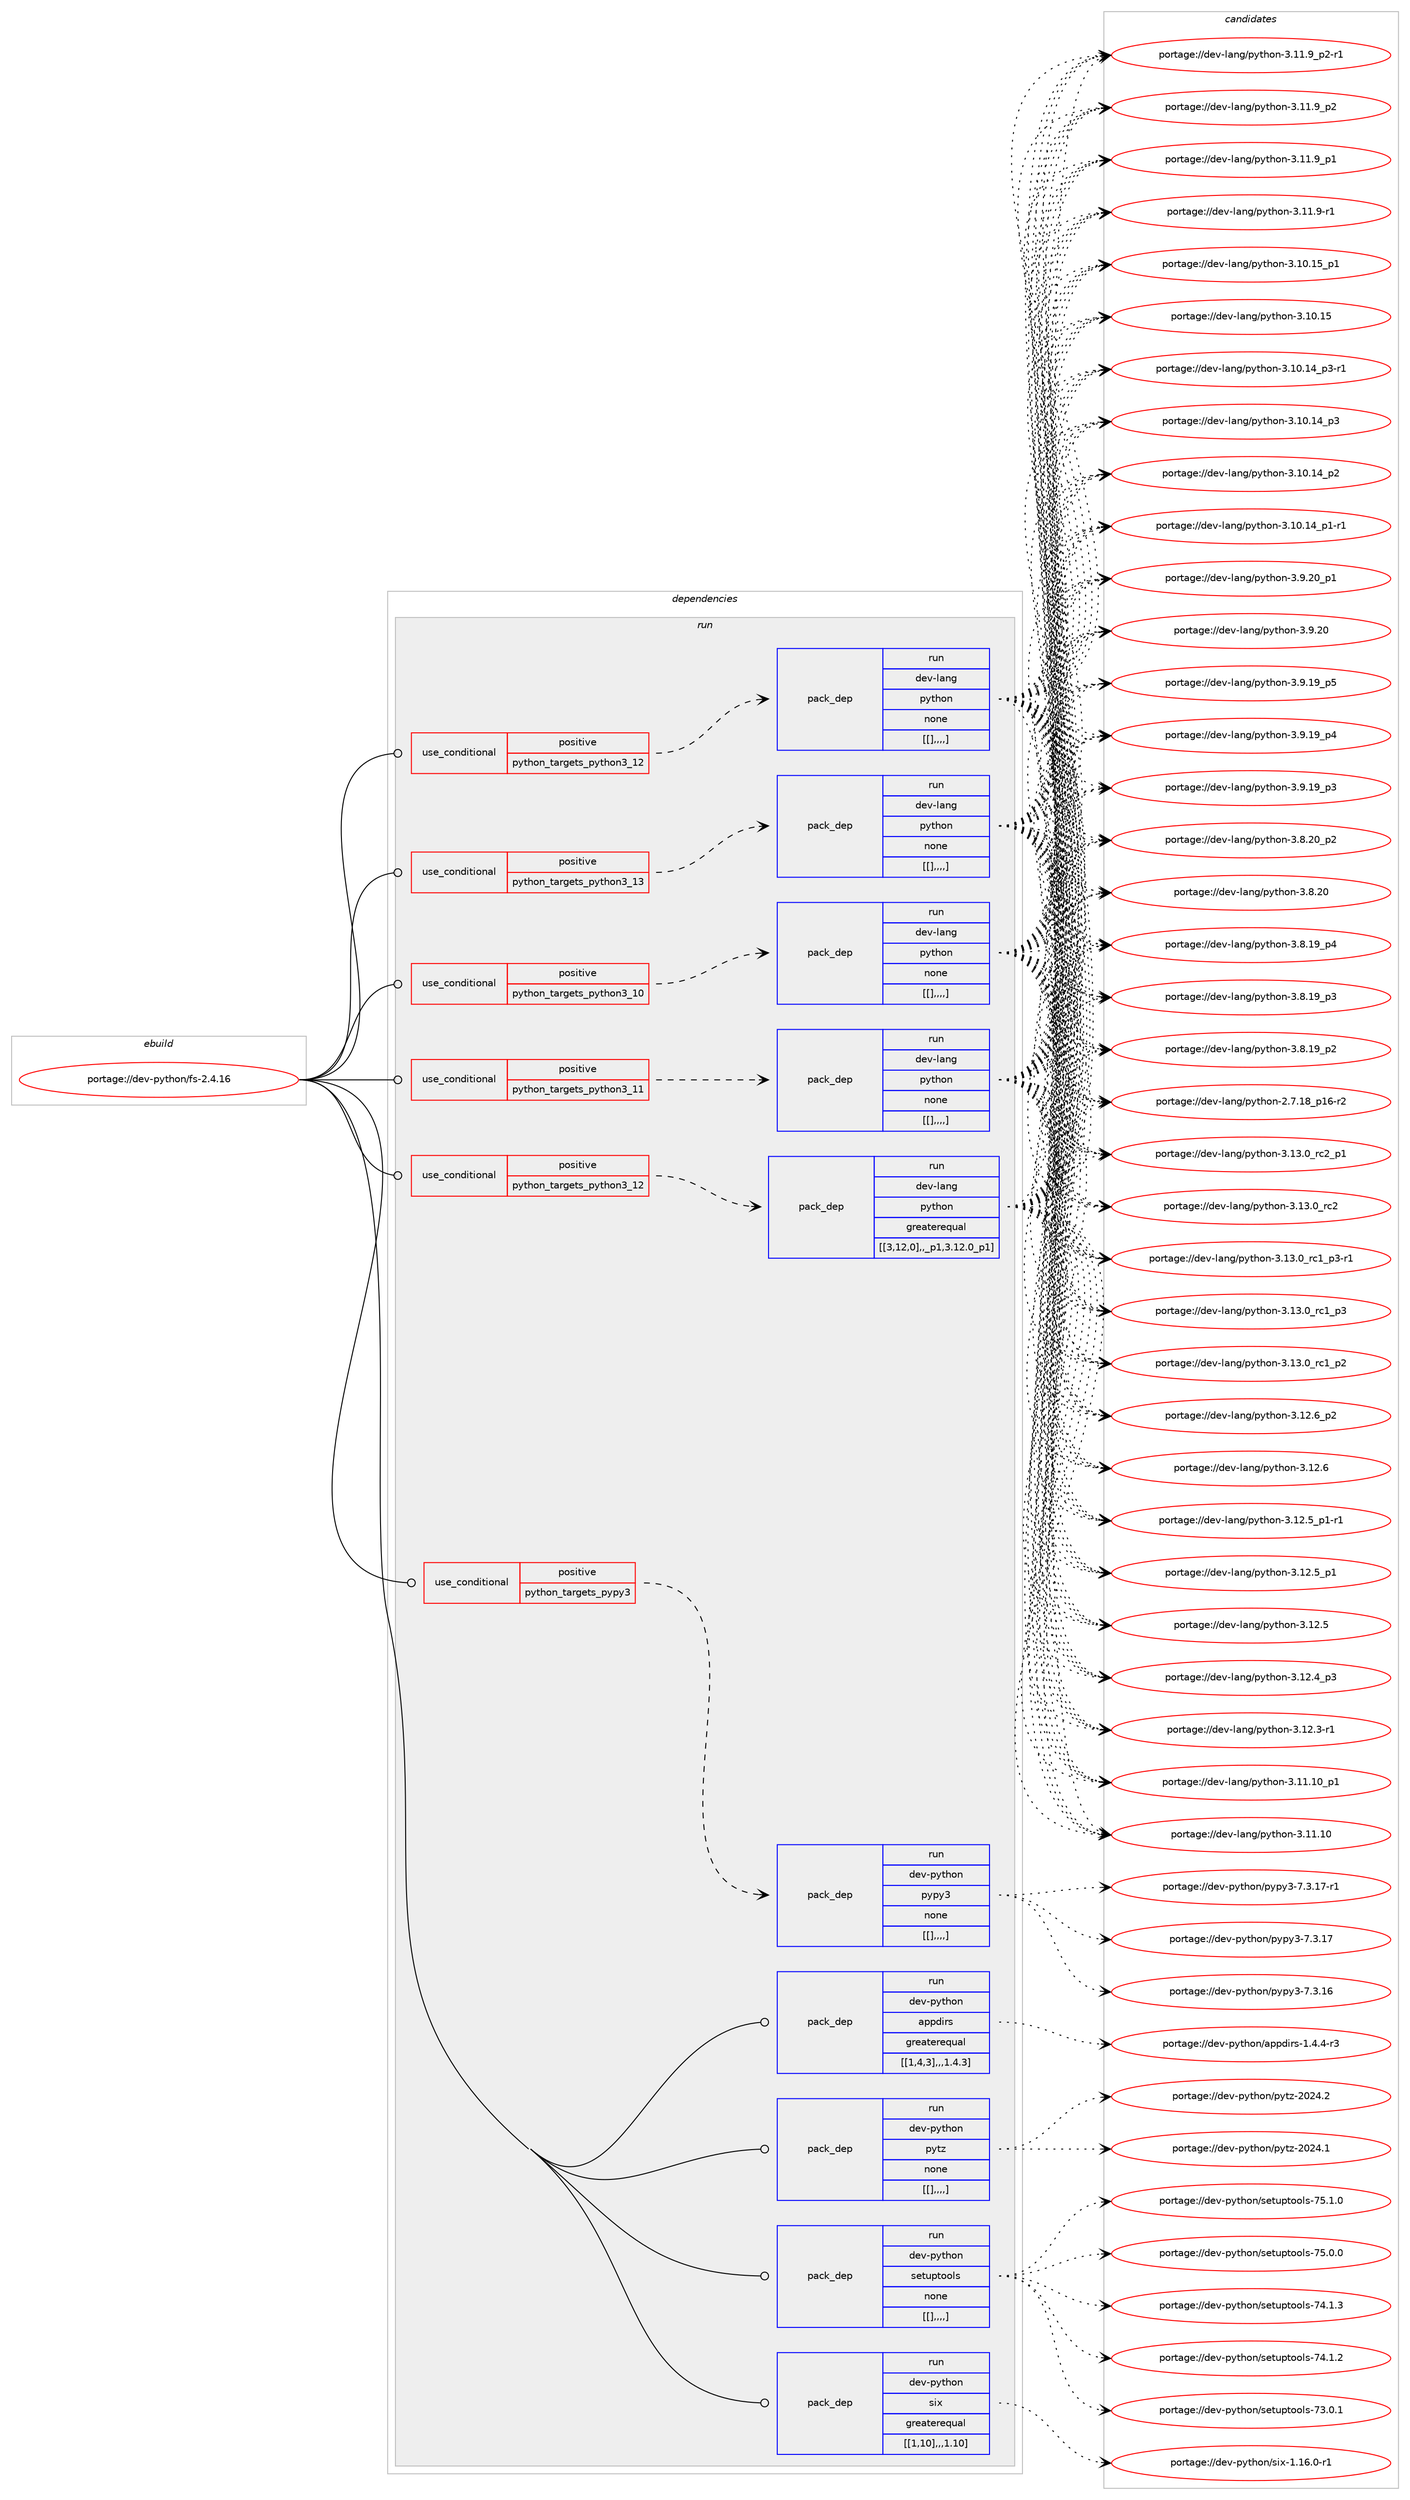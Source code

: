 digraph prolog {

# *************
# Graph options
# *************

newrank=true;
concentrate=true;
compound=true;
graph [rankdir=LR,fontname=Helvetica,fontsize=10,ranksep=1.5];#, ranksep=2.5, nodesep=0.2];
edge  [arrowhead=vee];
node  [fontname=Helvetica,fontsize=10];

# **********
# The ebuild
# **********

subgraph cluster_leftcol {
color=gray;
label=<<i>ebuild</i>>;
id [label="portage://dev-python/fs-2.4.16", color=red, width=4, href="../dev-python/fs-2.4.16.svg"];
}

# ****************
# The dependencies
# ****************

subgraph cluster_midcol {
color=gray;
label=<<i>dependencies</i>>;
subgraph cluster_compile {
fillcolor="#eeeeee";
style=filled;
label=<<i>compile</i>>;
}
subgraph cluster_compileandrun {
fillcolor="#eeeeee";
style=filled;
label=<<i>compile and run</i>>;
}
subgraph cluster_run {
fillcolor="#eeeeee";
style=filled;
label=<<i>run</i>>;
subgraph cond34120 {
dependency148538 [label=<<TABLE BORDER="0" CELLBORDER="1" CELLSPACING="0" CELLPADDING="4"><TR><TD ROWSPAN="3" CELLPADDING="10">use_conditional</TD></TR><TR><TD>positive</TD></TR><TR><TD>python_targets_pypy3</TD></TR></TABLE>>, shape=none, color=red];
subgraph pack113204 {
dependency148539 [label=<<TABLE BORDER="0" CELLBORDER="1" CELLSPACING="0" CELLPADDING="4" WIDTH="220"><TR><TD ROWSPAN="6" CELLPADDING="30">pack_dep</TD></TR><TR><TD WIDTH="110">run</TD></TR><TR><TD>dev-python</TD></TR><TR><TD>pypy3</TD></TR><TR><TD>none</TD></TR><TR><TD>[[],,,,]</TD></TR></TABLE>>, shape=none, color=blue];
}
dependency148538:e -> dependency148539:w [weight=20,style="dashed",arrowhead="vee"];
}
id:e -> dependency148538:w [weight=20,style="solid",arrowhead="odot"];
subgraph cond34121 {
dependency148540 [label=<<TABLE BORDER="0" CELLBORDER="1" CELLSPACING="0" CELLPADDING="4"><TR><TD ROWSPAN="3" CELLPADDING="10">use_conditional</TD></TR><TR><TD>positive</TD></TR><TR><TD>python_targets_python3_10</TD></TR></TABLE>>, shape=none, color=red];
subgraph pack113205 {
dependency148541 [label=<<TABLE BORDER="0" CELLBORDER="1" CELLSPACING="0" CELLPADDING="4" WIDTH="220"><TR><TD ROWSPAN="6" CELLPADDING="30">pack_dep</TD></TR><TR><TD WIDTH="110">run</TD></TR><TR><TD>dev-lang</TD></TR><TR><TD>python</TD></TR><TR><TD>none</TD></TR><TR><TD>[[],,,,]</TD></TR></TABLE>>, shape=none, color=blue];
}
dependency148540:e -> dependency148541:w [weight=20,style="dashed",arrowhead="vee"];
}
id:e -> dependency148540:w [weight=20,style="solid",arrowhead="odot"];
subgraph cond34122 {
dependency148542 [label=<<TABLE BORDER="0" CELLBORDER="1" CELLSPACING="0" CELLPADDING="4"><TR><TD ROWSPAN="3" CELLPADDING="10">use_conditional</TD></TR><TR><TD>positive</TD></TR><TR><TD>python_targets_python3_11</TD></TR></TABLE>>, shape=none, color=red];
subgraph pack113206 {
dependency148543 [label=<<TABLE BORDER="0" CELLBORDER="1" CELLSPACING="0" CELLPADDING="4" WIDTH="220"><TR><TD ROWSPAN="6" CELLPADDING="30">pack_dep</TD></TR><TR><TD WIDTH="110">run</TD></TR><TR><TD>dev-lang</TD></TR><TR><TD>python</TD></TR><TR><TD>none</TD></TR><TR><TD>[[],,,,]</TD></TR></TABLE>>, shape=none, color=blue];
}
dependency148542:e -> dependency148543:w [weight=20,style="dashed",arrowhead="vee"];
}
id:e -> dependency148542:w [weight=20,style="solid",arrowhead="odot"];
subgraph cond34123 {
dependency148544 [label=<<TABLE BORDER="0" CELLBORDER="1" CELLSPACING="0" CELLPADDING="4"><TR><TD ROWSPAN="3" CELLPADDING="10">use_conditional</TD></TR><TR><TD>positive</TD></TR><TR><TD>python_targets_python3_12</TD></TR></TABLE>>, shape=none, color=red];
subgraph pack113207 {
dependency148545 [label=<<TABLE BORDER="0" CELLBORDER="1" CELLSPACING="0" CELLPADDING="4" WIDTH="220"><TR><TD ROWSPAN="6" CELLPADDING="30">pack_dep</TD></TR><TR><TD WIDTH="110">run</TD></TR><TR><TD>dev-lang</TD></TR><TR><TD>python</TD></TR><TR><TD>greaterequal</TD></TR><TR><TD>[[3,12,0],,_p1,3.12.0_p1]</TD></TR></TABLE>>, shape=none, color=blue];
}
dependency148544:e -> dependency148545:w [weight=20,style="dashed",arrowhead="vee"];
}
id:e -> dependency148544:w [weight=20,style="solid",arrowhead="odot"];
subgraph cond34124 {
dependency148546 [label=<<TABLE BORDER="0" CELLBORDER="1" CELLSPACING="0" CELLPADDING="4"><TR><TD ROWSPAN="3" CELLPADDING="10">use_conditional</TD></TR><TR><TD>positive</TD></TR><TR><TD>python_targets_python3_12</TD></TR></TABLE>>, shape=none, color=red];
subgraph pack113208 {
dependency148547 [label=<<TABLE BORDER="0" CELLBORDER="1" CELLSPACING="0" CELLPADDING="4" WIDTH="220"><TR><TD ROWSPAN="6" CELLPADDING="30">pack_dep</TD></TR><TR><TD WIDTH="110">run</TD></TR><TR><TD>dev-lang</TD></TR><TR><TD>python</TD></TR><TR><TD>none</TD></TR><TR><TD>[[],,,,]</TD></TR></TABLE>>, shape=none, color=blue];
}
dependency148546:e -> dependency148547:w [weight=20,style="dashed",arrowhead="vee"];
}
id:e -> dependency148546:w [weight=20,style="solid",arrowhead="odot"];
subgraph cond34125 {
dependency148548 [label=<<TABLE BORDER="0" CELLBORDER="1" CELLSPACING="0" CELLPADDING="4"><TR><TD ROWSPAN="3" CELLPADDING="10">use_conditional</TD></TR><TR><TD>positive</TD></TR><TR><TD>python_targets_python3_13</TD></TR></TABLE>>, shape=none, color=red];
subgraph pack113209 {
dependency148549 [label=<<TABLE BORDER="0" CELLBORDER="1" CELLSPACING="0" CELLPADDING="4" WIDTH="220"><TR><TD ROWSPAN="6" CELLPADDING="30">pack_dep</TD></TR><TR><TD WIDTH="110">run</TD></TR><TR><TD>dev-lang</TD></TR><TR><TD>python</TD></TR><TR><TD>none</TD></TR><TR><TD>[[],,,,]</TD></TR></TABLE>>, shape=none, color=blue];
}
dependency148548:e -> dependency148549:w [weight=20,style="dashed",arrowhead="vee"];
}
id:e -> dependency148548:w [weight=20,style="solid",arrowhead="odot"];
subgraph pack113210 {
dependency148550 [label=<<TABLE BORDER="0" CELLBORDER="1" CELLSPACING="0" CELLPADDING="4" WIDTH="220"><TR><TD ROWSPAN="6" CELLPADDING="30">pack_dep</TD></TR><TR><TD WIDTH="110">run</TD></TR><TR><TD>dev-python</TD></TR><TR><TD>appdirs</TD></TR><TR><TD>greaterequal</TD></TR><TR><TD>[[1,4,3],,,1.4.3]</TD></TR></TABLE>>, shape=none, color=blue];
}
id:e -> dependency148550:w [weight=20,style="solid",arrowhead="odot"];
subgraph pack113211 {
dependency148551 [label=<<TABLE BORDER="0" CELLBORDER="1" CELLSPACING="0" CELLPADDING="4" WIDTH="220"><TR><TD ROWSPAN="6" CELLPADDING="30">pack_dep</TD></TR><TR><TD WIDTH="110">run</TD></TR><TR><TD>dev-python</TD></TR><TR><TD>pytz</TD></TR><TR><TD>none</TD></TR><TR><TD>[[],,,,]</TD></TR></TABLE>>, shape=none, color=blue];
}
id:e -> dependency148551:w [weight=20,style="solid",arrowhead="odot"];
subgraph pack113212 {
dependency148552 [label=<<TABLE BORDER="0" CELLBORDER="1" CELLSPACING="0" CELLPADDING="4" WIDTH="220"><TR><TD ROWSPAN="6" CELLPADDING="30">pack_dep</TD></TR><TR><TD WIDTH="110">run</TD></TR><TR><TD>dev-python</TD></TR><TR><TD>setuptools</TD></TR><TR><TD>none</TD></TR><TR><TD>[[],,,,]</TD></TR></TABLE>>, shape=none, color=blue];
}
id:e -> dependency148552:w [weight=20,style="solid",arrowhead="odot"];
subgraph pack113213 {
dependency148553 [label=<<TABLE BORDER="0" CELLBORDER="1" CELLSPACING="0" CELLPADDING="4" WIDTH="220"><TR><TD ROWSPAN="6" CELLPADDING="30">pack_dep</TD></TR><TR><TD WIDTH="110">run</TD></TR><TR><TD>dev-python</TD></TR><TR><TD>six</TD></TR><TR><TD>greaterequal</TD></TR><TR><TD>[[1,10],,,1.10]</TD></TR></TABLE>>, shape=none, color=blue];
}
id:e -> dependency148553:w [weight=20,style="solid",arrowhead="odot"];
}
}

# **************
# The candidates
# **************

subgraph cluster_choices {
rank=same;
color=gray;
label=<<i>candidates</i>>;

subgraph choice113204 {
color=black;
nodesep=1;
choice100101118451121211161041111104711212111212151455546514649554511449 [label="portage://dev-python/pypy3-7.3.17-r1", color=red, width=4,href="../dev-python/pypy3-7.3.17-r1.svg"];
choice10010111845112121116104111110471121211121215145554651464955 [label="portage://dev-python/pypy3-7.3.17", color=red, width=4,href="../dev-python/pypy3-7.3.17.svg"];
choice10010111845112121116104111110471121211121215145554651464954 [label="portage://dev-python/pypy3-7.3.16", color=red, width=4,href="../dev-python/pypy3-7.3.16.svg"];
dependency148539:e -> choice100101118451121211161041111104711212111212151455546514649554511449:w [style=dotted,weight="100"];
dependency148539:e -> choice10010111845112121116104111110471121211121215145554651464955:w [style=dotted,weight="100"];
dependency148539:e -> choice10010111845112121116104111110471121211121215145554651464954:w [style=dotted,weight="100"];
}
subgraph choice113205 {
color=black;
nodesep=1;
choice100101118451089711010347112121116104111110455146495146489511499509511249 [label="portage://dev-lang/python-3.13.0_rc2_p1", color=red, width=4,href="../dev-lang/python-3.13.0_rc2_p1.svg"];
choice10010111845108971101034711212111610411111045514649514648951149950 [label="portage://dev-lang/python-3.13.0_rc2", color=red, width=4,href="../dev-lang/python-3.13.0_rc2.svg"];
choice1001011184510897110103471121211161041111104551464951464895114994995112514511449 [label="portage://dev-lang/python-3.13.0_rc1_p3-r1", color=red, width=4,href="../dev-lang/python-3.13.0_rc1_p3-r1.svg"];
choice100101118451089711010347112121116104111110455146495146489511499499511251 [label="portage://dev-lang/python-3.13.0_rc1_p3", color=red, width=4,href="../dev-lang/python-3.13.0_rc1_p3.svg"];
choice100101118451089711010347112121116104111110455146495146489511499499511250 [label="portage://dev-lang/python-3.13.0_rc1_p2", color=red, width=4,href="../dev-lang/python-3.13.0_rc1_p2.svg"];
choice100101118451089711010347112121116104111110455146495046549511250 [label="portage://dev-lang/python-3.12.6_p2", color=red, width=4,href="../dev-lang/python-3.12.6_p2.svg"];
choice10010111845108971101034711212111610411111045514649504654 [label="portage://dev-lang/python-3.12.6", color=red, width=4,href="../dev-lang/python-3.12.6.svg"];
choice1001011184510897110103471121211161041111104551464950465395112494511449 [label="portage://dev-lang/python-3.12.5_p1-r1", color=red, width=4,href="../dev-lang/python-3.12.5_p1-r1.svg"];
choice100101118451089711010347112121116104111110455146495046539511249 [label="portage://dev-lang/python-3.12.5_p1", color=red, width=4,href="../dev-lang/python-3.12.5_p1.svg"];
choice10010111845108971101034711212111610411111045514649504653 [label="portage://dev-lang/python-3.12.5", color=red, width=4,href="../dev-lang/python-3.12.5.svg"];
choice100101118451089711010347112121116104111110455146495046529511251 [label="portage://dev-lang/python-3.12.4_p3", color=red, width=4,href="../dev-lang/python-3.12.4_p3.svg"];
choice100101118451089711010347112121116104111110455146495046514511449 [label="portage://dev-lang/python-3.12.3-r1", color=red, width=4,href="../dev-lang/python-3.12.3-r1.svg"];
choice10010111845108971101034711212111610411111045514649494649489511249 [label="portage://dev-lang/python-3.11.10_p1", color=red, width=4,href="../dev-lang/python-3.11.10_p1.svg"];
choice1001011184510897110103471121211161041111104551464949464948 [label="portage://dev-lang/python-3.11.10", color=red, width=4,href="../dev-lang/python-3.11.10.svg"];
choice1001011184510897110103471121211161041111104551464949465795112504511449 [label="portage://dev-lang/python-3.11.9_p2-r1", color=red, width=4,href="../dev-lang/python-3.11.9_p2-r1.svg"];
choice100101118451089711010347112121116104111110455146494946579511250 [label="portage://dev-lang/python-3.11.9_p2", color=red, width=4,href="../dev-lang/python-3.11.9_p2.svg"];
choice100101118451089711010347112121116104111110455146494946579511249 [label="portage://dev-lang/python-3.11.9_p1", color=red, width=4,href="../dev-lang/python-3.11.9_p1.svg"];
choice100101118451089711010347112121116104111110455146494946574511449 [label="portage://dev-lang/python-3.11.9-r1", color=red, width=4,href="../dev-lang/python-3.11.9-r1.svg"];
choice10010111845108971101034711212111610411111045514649484649539511249 [label="portage://dev-lang/python-3.10.15_p1", color=red, width=4,href="../dev-lang/python-3.10.15_p1.svg"];
choice1001011184510897110103471121211161041111104551464948464953 [label="portage://dev-lang/python-3.10.15", color=red, width=4,href="../dev-lang/python-3.10.15.svg"];
choice100101118451089711010347112121116104111110455146494846495295112514511449 [label="portage://dev-lang/python-3.10.14_p3-r1", color=red, width=4,href="../dev-lang/python-3.10.14_p3-r1.svg"];
choice10010111845108971101034711212111610411111045514649484649529511251 [label="portage://dev-lang/python-3.10.14_p3", color=red, width=4,href="../dev-lang/python-3.10.14_p3.svg"];
choice10010111845108971101034711212111610411111045514649484649529511250 [label="portage://dev-lang/python-3.10.14_p2", color=red, width=4,href="../dev-lang/python-3.10.14_p2.svg"];
choice100101118451089711010347112121116104111110455146494846495295112494511449 [label="portage://dev-lang/python-3.10.14_p1-r1", color=red, width=4,href="../dev-lang/python-3.10.14_p1-r1.svg"];
choice100101118451089711010347112121116104111110455146574650489511249 [label="portage://dev-lang/python-3.9.20_p1", color=red, width=4,href="../dev-lang/python-3.9.20_p1.svg"];
choice10010111845108971101034711212111610411111045514657465048 [label="portage://dev-lang/python-3.9.20", color=red, width=4,href="../dev-lang/python-3.9.20.svg"];
choice100101118451089711010347112121116104111110455146574649579511253 [label="portage://dev-lang/python-3.9.19_p5", color=red, width=4,href="../dev-lang/python-3.9.19_p5.svg"];
choice100101118451089711010347112121116104111110455146574649579511252 [label="portage://dev-lang/python-3.9.19_p4", color=red, width=4,href="../dev-lang/python-3.9.19_p4.svg"];
choice100101118451089711010347112121116104111110455146574649579511251 [label="portage://dev-lang/python-3.9.19_p3", color=red, width=4,href="../dev-lang/python-3.9.19_p3.svg"];
choice100101118451089711010347112121116104111110455146564650489511250 [label="portage://dev-lang/python-3.8.20_p2", color=red, width=4,href="../dev-lang/python-3.8.20_p2.svg"];
choice10010111845108971101034711212111610411111045514656465048 [label="portage://dev-lang/python-3.8.20", color=red, width=4,href="../dev-lang/python-3.8.20.svg"];
choice100101118451089711010347112121116104111110455146564649579511252 [label="portage://dev-lang/python-3.8.19_p4", color=red, width=4,href="../dev-lang/python-3.8.19_p4.svg"];
choice100101118451089711010347112121116104111110455146564649579511251 [label="portage://dev-lang/python-3.8.19_p3", color=red, width=4,href="../dev-lang/python-3.8.19_p3.svg"];
choice100101118451089711010347112121116104111110455146564649579511250 [label="portage://dev-lang/python-3.8.19_p2", color=red, width=4,href="../dev-lang/python-3.8.19_p2.svg"];
choice100101118451089711010347112121116104111110455046554649569511249544511450 [label="portage://dev-lang/python-2.7.18_p16-r2", color=red, width=4,href="../dev-lang/python-2.7.18_p16-r2.svg"];
dependency148541:e -> choice100101118451089711010347112121116104111110455146495146489511499509511249:w [style=dotted,weight="100"];
dependency148541:e -> choice10010111845108971101034711212111610411111045514649514648951149950:w [style=dotted,weight="100"];
dependency148541:e -> choice1001011184510897110103471121211161041111104551464951464895114994995112514511449:w [style=dotted,weight="100"];
dependency148541:e -> choice100101118451089711010347112121116104111110455146495146489511499499511251:w [style=dotted,weight="100"];
dependency148541:e -> choice100101118451089711010347112121116104111110455146495146489511499499511250:w [style=dotted,weight="100"];
dependency148541:e -> choice100101118451089711010347112121116104111110455146495046549511250:w [style=dotted,weight="100"];
dependency148541:e -> choice10010111845108971101034711212111610411111045514649504654:w [style=dotted,weight="100"];
dependency148541:e -> choice1001011184510897110103471121211161041111104551464950465395112494511449:w [style=dotted,weight="100"];
dependency148541:e -> choice100101118451089711010347112121116104111110455146495046539511249:w [style=dotted,weight="100"];
dependency148541:e -> choice10010111845108971101034711212111610411111045514649504653:w [style=dotted,weight="100"];
dependency148541:e -> choice100101118451089711010347112121116104111110455146495046529511251:w [style=dotted,weight="100"];
dependency148541:e -> choice100101118451089711010347112121116104111110455146495046514511449:w [style=dotted,weight="100"];
dependency148541:e -> choice10010111845108971101034711212111610411111045514649494649489511249:w [style=dotted,weight="100"];
dependency148541:e -> choice1001011184510897110103471121211161041111104551464949464948:w [style=dotted,weight="100"];
dependency148541:e -> choice1001011184510897110103471121211161041111104551464949465795112504511449:w [style=dotted,weight="100"];
dependency148541:e -> choice100101118451089711010347112121116104111110455146494946579511250:w [style=dotted,weight="100"];
dependency148541:e -> choice100101118451089711010347112121116104111110455146494946579511249:w [style=dotted,weight="100"];
dependency148541:e -> choice100101118451089711010347112121116104111110455146494946574511449:w [style=dotted,weight="100"];
dependency148541:e -> choice10010111845108971101034711212111610411111045514649484649539511249:w [style=dotted,weight="100"];
dependency148541:e -> choice1001011184510897110103471121211161041111104551464948464953:w [style=dotted,weight="100"];
dependency148541:e -> choice100101118451089711010347112121116104111110455146494846495295112514511449:w [style=dotted,weight="100"];
dependency148541:e -> choice10010111845108971101034711212111610411111045514649484649529511251:w [style=dotted,weight="100"];
dependency148541:e -> choice10010111845108971101034711212111610411111045514649484649529511250:w [style=dotted,weight="100"];
dependency148541:e -> choice100101118451089711010347112121116104111110455146494846495295112494511449:w [style=dotted,weight="100"];
dependency148541:e -> choice100101118451089711010347112121116104111110455146574650489511249:w [style=dotted,weight="100"];
dependency148541:e -> choice10010111845108971101034711212111610411111045514657465048:w [style=dotted,weight="100"];
dependency148541:e -> choice100101118451089711010347112121116104111110455146574649579511253:w [style=dotted,weight="100"];
dependency148541:e -> choice100101118451089711010347112121116104111110455146574649579511252:w [style=dotted,weight="100"];
dependency148541:e -> choice100101118451089711010347112121116104111110455146574649579511251:w [style=dotted,weight="100"];
dependency148541:e -> choice100101118451089711010347112121116104111110455146564650489511250:w [style=dotted,weight="100"];
dependency148541:e -> choice10010111845108971101034711212111610411111045514656465048:w [style=dotted,weight="100"];
dependency148541:e -> choice100101118451089711010347112121116104111110455146564649579511252:w [style=dotted,weight="100"];
dependency148541:e -> choice100101118451089711010347112121116104111110455146564649579511251:w [style=dotted,weight="100"];
dependency148541:e -> choice100101118451089711010347112121116104111110455146564649579511250:w [style=dotted,weight="100"];
dependency148541:e -> choice100101118451089711010347112121116104111110455046554649569511249544511450:w [style=dotted,weight="100"];
}
subgraph choice113206 {
color=black;
nodesep=1;
choice100101118451089711010347112121116104111110455146495146489511499509511249 [label="portage://dev-lang/python-3.13.0_rc2_p1", color=red, width=4,href="../dev-lang/python-3.13.0_rc2_p1.svg"];
choice10010111845108971101034711212111610411111045514649514648951149950 [label="portage://dev-lang/python-3.13.0_rc2", color=red, width=4,href="../dev-lang/python-3.13.0_rc2.svg"];
choice1001011184510897110103471121211161041111104551464951464895114994995112514511449 [label="portage://dev-lang/python-3.13.0_rc1_p3-r1", color=red, width=4,href="../dev-lang/python-3.13.0_rc1_p3-r1.svg"];
choice100101118451089711010347112121116104111110455146495146489511499499511251 [label="portage://dev-lang/python-3.13.0_rc1_p3", color=red, width=4,href="../dev-lang/python-3.13.0_rc1_p3.svg"];
choice100101118451089711010347112121116104111110455146495146489511499499511250 [label="portage://dev-lang/python-3.13.0_rc1_p2", color=red, width=4,href="../dev-lang/python-3.13.0_rc1_p2.svg"];
choice100101118451089711010347112121116104111110455146495046549511250 [label="portage://dev-lang/python-3.12.6_p2", color=red, width=4,href="../dev-lang/python-3.12.6_p2.svg"];
choice10010111845108971101034711212111610411111045514649504654 [label="portage://dev-lang/python-3.12.6", color=red, width=4,href="../dev-lang/python-3.12.6.svg"];
choice1001011184510897110103471121211161041111104551464950465395112494511449 [label="portage://dev-lang/python-3.12.5_p1-r1", color=red, width=4,href="../dev-lang/python-3.12.5_p1-r1.svg"];
choice100101118451089711010347112121116104111110455146495046539511249 [label="portage://dev-lang/python-3.12.5_p1", color=red, width=4,href="../dev-lang/python-3.12.5_p1.svg"];
choice10010111845108971101034711212111610411111045514649504653 [label="portage://dev-lang/python-3.12.5", color=red, width=4,href="../dev-lang/python-3.12.5.svg"];
choice100101118451089711010347112121116104111110455146495046529511251 [label="portage://dev-lang/python-3.12.4_p3", color=red, width=4,href="../dev-lang/python-3.12.4_p3.svg"];
choice100101118451089711010347112121116104111110455146495046514511449 [label="portage://dev-lang/python-3.12.3-r1", color=red, width=4,href="../dev-lang/python-3.12.3-r1.svg"];
choice10010111845108971101034711212111610411111045514649494649489511249 [label="portage://dev-lang/python-3.11.10_p1", color=red, width=4,href="../dev-lang/python-3.11.10_p1.svg"];
choice1001011184510897110103471121211161041111104551464949464948 [label="portage://dev-lang/python-3.11.10", color=red, width=4,href="../dev-lang/python-3.11.10.svg"];
choice1001011184510897110103471121211161041111104551464949465795112504511449 [label="portage://dev-lang/python-3.11.9_p2-r1", color=red, width=4,href="../dev-lang/python-3.11.9_p2-r1.svg"];
choice100101118451089711010347112121116104111110455146494946579511250 [label="portage://dev-lang/python-3.11.9_p2", color=red, width=4,href="../dev-lang/python-3.11.9_p2.svg"];
choice100101118451089711010347112121116104111110455146494946579511249 [label="portage://dev-lang/python-3.11.9_p1", color=red, width=4,href="../dev-lang/python-3.11.9_p1.svg"];
choice100101118451089711010347112121116104111110455146494946574511449 [label="portage://dev-lang/python-3.11.9-r1", color=red, width=4,href="../dev-lang/python-3.11.9-r1.svg"];
choice10010111845108971101034711212111610411111045514649484649539511249 [label="portage://dev-lang/python-3.10.15_p1", color=red, width=4,href="../dev-lang/python-3.10.15_p1.svg"];
choice1001011184510897110103471121211161041111104551464948464953 [label="portage://dev-lang/python-3.10.15", color=red, width=4,href="../dev-lang/python-3.10.15.svg"];
choice100101118451089711010347112121116104111110455146494846495295112514511449 [label="portage://dev-lang/python-3.10.14_p3-r1", color=red, width=4,href="../dev-lang/python-3.10.14_p3-r1.svg"];
choice10010111845108971101034711212111610411111045514649484649529511251 [label="portage://dev-lang/python-3.10.14_p3", color=red, width=4,href="../dev-lang/python-3.10.14_p3.svg"];
choice10010111845108971101034711212111610411111045514649484649529511250 [label="portage://dev-lang/python-3.10.14_p2", color=red, width=4,href="../dev-lang/python-3.10.14_p2.svg"];
choice100101118451089711010347112121116104111110455146494846495295112494511449 [label="portage://dev-lang/python-3.10.14_p1-r1", color=red, width=4,href="../dev-lang/python-3.10.14_p1-r1.svg"];
choice100101118451089711010347112121116104111110455146574650489511249 [label="portage://dev-lang/python-3.9.20_p1", color=red, width=4,href="../dev-lang/python-3.9.20_p1.svg"];
choice10010111845108971101034711212111610411111045514657465048 [label="portage://dev-lang/python-3.9.20", color=red, width=4,href="../dev-lang/python-3.9.20.svg"];
choice100101118451089711010347112121116104111110455146574649579511253 [label="portage://dev-lang/python-3.9.19_p5", color=red, width=4,href="../dev-lang/python-3.9.19_p5.svg"];
choice100101118451089711010347112121116104111110455146574649579511252 [label="portage://dev-lang/python-3.9.19_p4", color=red, width=4,href="../dev-lang/python-3.9.19_p4.svg"];
choice100101118451089711010347112121116104111110455146574649579511251 [label="portage://dev-lang/python-3.9.19_p3", color=red, width=4,href="../dev-lang/python-3.9.19_p3.svg"];
choice100101118451089711010347112121116104111110455146564650489511250 [label="portage://dev-lang/python-3.8.20_p2", color=red, width=4,href="../dev-lang/python-3.8.20_p2.svg"];
choice10010111845108971101034711212111610411111045514656465048 [label="portage://dev-lang/python-3.8.20", color=red, width=4,href="../dev-lang/python-3.8.20.svg"];
choice100101118451089711010347112121116104111110455146564649579511252 [label="portage://dev-lang/python-3.8.19_p4", color=red, width=4,href="../dev-lang/python-3.8.19_p4.svg"];
choice100101118451089711010347112121116104111110455146564649579511251 [label="portage://dev-lang/python-3.8.19_p3", color=red, width=4,href="../dev-lang/python-3.8.19_p3.svg"];
choice100101118451089711010347112121116104111110455146564649579511250 [label="portage://dev-lang/python-3.8.19_p2", color=red, width=4,href="../dev-lang/python-3.8.19_p2.svg"];
choice100101118451089711010347112121116104111110455046554649569511249544511450 [label="portage://dev-lang/python-2.7.18_p16-r2", color=red, width=4,href="../dev-lang/python-2.7.18_p16-r2.svg"];
dependency148543:e -> choice100101118451089711010347112121116104111110455146495146489511499509511249:w [style=dotted,weight="100"];
dependency148543:e -> choice10010111845108971101034711212111610411111045514649514648951149950:w [style=dotted,weight="100"];
dependency148543:e -> choice1001011184510897110103471121211161041111104551464951464895114994995112514511449:w [style=dotted,weight="100"];
dependency148543:e -> choice100101118451089711010347112121116104111110455146495146489511499499511251:w [style=dotted,weight="100"];
dependency148543:e -> choice100101118451089711010347112121116104111110455146495146489511499499511250:w [style=dotted,weight="100"];
dependency148543:e -> choice100101118451089711010347112121116104111110455146495046549511250:w [style=dotted,weight="100"];
dependency148543:e -> choice10010111845108971101034711212111610411111045514649504654:w [style=dotted,weight="100"];
dependency148543:e -> choice1001011184510897110103471121211161041111104551464950465395112494511449:w [style=dotted,weight="100"];
dependency148543:e -> choice100101118451089711010347112121116104111110455146495046539511249:w [style=dotted,weight="100"];
dependency148543:e -> choice10010111845108971101034711212111610411111045514649504653:w [style=dotted,weight="100"];
dependency148543:e -> choice100101118451089711010347112121116104111110455146495046529511251:w [style=dotted,weight="100"];
dependency148543:e -> choice100101118451089711010347112121116104111110455146495046514511449:w [style=dotted,weight="100"];
dependency148543:e -> choice10010111845108971101034711212111610411111045514649494649489511249:w [style=dotted,weight="100"];
dependency148543:e -> choice1001011184510897110103471121211161041111104551464949464948:w [style=dotted,weight="100"];
dependency148543:e -> choice1001011184510897110103471121211161041111104551464949465795112504511449:w [style=dotted,weight="100"];
dependency148543:e -> choice100101118451089711010347112121116104111110455146494946579511250:w [style=dotted,weight="100"];
dependency148543:e -> choice100101118451089711010347112121116104111110455146494946579511249:w [style=dotted,weight="100"];
dependency148543:e -> choice100101118451089711010347112121116104111110455146494946574511449:w [style=dotted,weight="100"];
dependency148543:e -> choice10010111845108971101034711212111610411111045514649484649539511249:w [style=dotted,weight="100"];
dependency148543:e -> choice1001011184510897110103471121211161041111104551464948464953:w [style=dotted,weight="100"];
dependency148543:e -> choice100101118451089711010347112121116104111110455146494846495295112514511449:w [style=dotted,weight="100"];
dependency148543:e -> choice10010111845108971101034711212111610411111045514649484649529511251:w [style=dotted,weight="100"];
dependency148543:e -> choice10010111845108971101034711212111610411111045514649484649529511250:w [style=dotted,weight="100"];
dependency148543:e -> choice100101118451089711010347112121116104111110455146494846495295112494511449:w [style=dotted,weight="100"];
dependency148543:e -> choice100101118451089711010347112121116104111110455146574650489511249:w [style=dotted,weight="100"];
dependency148543:e -> choice10010111845108971101034711212111610411111045514657465048:w [style=dotted,weight="100"];
dependency148543:e -> choice100101118451089711010347112121116104111110455146574649579511253:w [style=dotted,weight="100"];
dependency148543:e -> choice100101118451089711010347112121116104111110455146574649579511252:w [style=dotted,weight="100"];
dependency148543:e -> choice100101118451089711010347112121116104111110455146574649579511251:w [style=dotted,weight="100"];
dependency148543:e -> choice100101118451089711010347112121116104111110455146564650489511250:w [style=dotted,weight="100"];
dependency148543:e -> choice10010111845108971101034711212111610411111045514656465048:w [style=dotted,weight="100"];
dependency148543:e -> choice100101118451089711010347112121116104111110455146564649579511252:w [style=dotted,weight="100"];
dependency148543:e -> choice100101118451089711010347112121116104111110455146564649579511251:w [style=dotted,weight="100"];
dependency148543:e -> choice100101118451089711010347112121116104111110455146564649579511250:w [style=dotted,weight="100"];
dependency148543:e -> choice100101118451089711010347112121116104111110455046554649569511249544511450:w [style=dotted,weight="100"];
}
subgraph choice113207 {
color=black;
nodesep=1;
choice100101118451089711010347112121116104111110455146495146489511499509511249 [label="portage://dev-lang/python-3.13.0_rc2_p1", color=red, width=4,href="../dev-lang/python-3.13.0_rc2_p1.svg"];
choice10010111845108971101034711212111610411111045514649514648951149950 [label="portage://dev-lang/python-3.13.0_rc2", color=red, width=4,href="../dev-lang/python-3.13.0_rc2.svg"];
choice1001011184510897110103471121211161041111104551464951464895114994995112514511449 [label="portage://dev-lang/python-3.13.0_rc1_p3-r1", color=red, width=4,href="../dev-lang/python-3.13.0_rc1_p3-r1.svg"];
choice100101118451089711010347112121116104111110455146495146489511499499511251 [label="portage://dev-lang/python-3.13.0_rc1_p3", color=red, width=4,href="../dev-lang/python-3.13.0_rc1_p3.svg"];
choice100101118451089711010347112121116104111110455146495146489511499499511250 [label="portage://dev-lang/python-3.13.0_rc1_p2", color=red, width=4,href="../dev-lang/python-3.13.0_rc1_p2.svg"];
choice100101118451089711010347112121116104111110455146495046549511250 [label="portage://dev-lang/python-3.12.6_p2", color=red, width=4,href="../dev-lang/python-3.12.6_p2.svg"];
choice10010111845108971101034711212111610411111045514649504654 [label="portage://dev-lang/python-3.12.6", color=red, width=4,href="../dev-lang/python-3.12.6.svg"];
choice1001011184510897110103471121211161041111104551464950465395112494511449 [label="portage://dev-lang/python-3.12.5_p1-r1", color=red, width=4,href="../dev-lang/python-3.12.5_p1-r1.svg"];
choice100101118451089711010347112121116104111110455146495046539511249 [label="portage://dev-lang/python-3.12.5_p1", color=red, width=4,href="../dev-lang/python-3.12.5_p1.svg"];
choice10010111845108971101034711212111610411111045514649504653 [label="portage://dev-lang/python-3.12.5", color=red, width=4,href="../dev-lang/python-3.12.5.svg"];
choice100101118451089711010347112121116104111110455146495046529511251 [label="portage://dev-lang/python-3.12.4_p3", color=red, width=4,href="../dev-lang/python-3.12.4_p3.svg"];
choice100101118451089711010347112121116104111110455146495046514511449 [label="portage://dev-lang/python-3.12.3-r1", color=red, width=4,href="../dev-lang/python-3.12.3-r1.svg"];
choice10010111845108971101034711212111610411111045514649494649489511249 [label="portage://dev-lang/python-3.11.10_p1", color=red, width=4,href="../dev-lang/python-3.11.10_p1.svg"];
choice1001011184510897110103471121211161041111104551464949464948 [label="portage://dev-lang/python-3.11.10", color=red, width=4,href="../dev-lang/python-3.11.10.svg"];
choice1001011184510897110103471121211161041111104551464949465795112504511449 [label="portage://dev-lang/python-3.11.9_p2-r1", color=red, width=4,href="../dev-lang/python-3.11.9_p2-r1.svg"];
choice100101118451089711010347112121116104111110455146494946579511250 [label="portage://dev-lang/python-3.11.9_p2", color=red, width=4,href="../dev-lang/python-3.11.9_p2.svg"];
choice100101118451089711010347112121116104111110455146494946579511249 [label="portage://dev-lang/python-3.11.9_p1", color=red, width=4,href="../dev-lang/python-3.11.9_p1.svg"];
choice100101118451089711010347112121116104111110455146494946574511449 [label="portage://dev-lang/python-3.11.9-r1", color=red, width=4,href="../dev-lang/python-3.11.9-r1.svg"];
choice10010111845108971101034711212111610411111045514649484649539511249 [label="portage://dev-lang/python-3.10.15_p1", color=red, width=4,href="../dev-lang/python-3.10.15_p1.svg"];
choice1001011184510897110103471121211161041111104551464948464953 [label="portage://dev-lang/python-3.10.15", color=red, width=4,href="../dev-lang/python-3.10.15.svg"];
choice100101118451089711010347112121116104111110455146494846495295112514511449 [label="portage://dev-lang/python-3.10.14_p3-r1", color=red, width=4,href="../dev-lang/python-3.10.14_p3-r1.svg"];
choice10010111845108971101034711212111610411111045514649484649529511251 [label="portage://dev-lang/python-3.10.14_p3", color=red, width=4,href="../dev-lang/python-3.10.14_p3.svg"];
choice10010111845108971101034711212111610411111045514649484649529511250 [label="portage://dev-lang/python-3.10.14_p2", color=red, width=4,href="../dev-lang/python-3.10.14_p2.svg"];
choice100101118451089711010347112121116104111110455146494846495295112494511449 [label="portage://dev-lang/python-3.10.14_p1-r1", color=red, width=4,href="../dev-lang/python-3.10.14_p1-r1.svg"];
choice100101118451089711010347112121116104111110455146574650489511249 [label="portage://dev-lang/python-3.9.20_p1", color=red, width=4,href="../dev-lang/python-3.9.20_p1.svg"];
choice10010111845108971101034711212111610411111045514657465048 [label="portage://dev-lang/python-3.9.20", color=red, width=4,href="../dev-lang/python-3.9.20.svg"];
choice100101118451089711010347112121116104111110455146574649579511253 [label="portage://dev-lang/python-3.9.19_p5", color=red, width=4,href="../dev-lang/python-3.9.19_p5.svg"];
choice100101118451089711010347112121116104111110455146574649579511252 [label="portage://dev-lang/python-3.9.19_p4", color=red, width=4,href="../dev-lang/python-3.9.19_p4.svg"];
choice100101118451089711010347112121116104111110455146574649579511251 [label="portage://dev-lang/python-3.9.19_p3", color=red, width=4,href="../dev-lang/python-3.9.19_p3.svg"];
choice100101118451089711010347112121116104111110455146564650489511250 [label="portage://dev-lang/python-3.8.20_p2", color=red, width=4,href="../dev-lang/python-3.8.20_p2.svg"];
choice10010111845108971101034711212111610411111045514656465048 [label="portage://dev-lang/python-3.8.20", color=red, width=4,href="../dev-lang/python-3.8.20.svg"];
choice100101118451089711010347112121116104111110455146564649579511252 [label="portage://dev-lang/python-3.8.19_p4", color=red, width=4,href="../dev-lang/python-3.8.19_p4.svg"];
choice100101118451089711010347112121116104111110455146564649579511251 [label="portage://dev-lang/python-3.8.19_p3", color=red, width=4,href="../dev-lang/python-3.8.19_p3.svg"];
choice100101118451089711010347112121116104111110455146564649579511250 [label="portage://dev-lang/python-3.8.19_p2", color=red, width=4,href="../dev-lang/python-3.8.19_p2.svg"];
choice100101118451089711010347112121116104111110455046554649569511249544511450 [label="portage://dev-lang/python-2.7.18_p16-r2", color=red, width=4,href="../dev-lang/python-2.7.18_p16-r2.svg"];
dependency148545:e -> choice100101118451089711010347112121116104111110455146495146489511499509511249:w [style=dotted,weight="100"];
dependency148545:e -> choice10010111845108971101034711212111610411111045514649514648951149950:w [style=dotted,weight="100"];
dependency148545:e -> choice1001011184510897110103471121211161041111104551464951464895114994995112514511449:w [style=dotted,weight="100"];
dependency148545:e -> choice100101118451089711010347112121116104111110455146495146489511499499511251:w [style=dotted,weight="100"];
dependency148545:e -> choice100101118451089711010347112121116104111110455146495146489511499499511250:w [style=dotted,weight="100"];
dependency148545:e -> choice100101118451089711010347112121116104111110455146495046549511250:w [style=dotted,weight="100"];
dependency148545:e -> choice10010111845108971101034711212111610411111045514649504654:w [style=dotted,weight="100"];
dependency148545:e -> choice1001011184510897110103471121211161041111104551464950465395112494511449:w [style=dotted,weight="100"];
dependency148545:e -> choice100101118451089711010347112121116104111110455146495046539511249:w [style=dotted,weight="100"];
dependency148545:e -> choice10010111845108971101034711212111610411111045514649504653:w [style=dotted,weight="100"];
dependency148545:e -> choice100101118451089711010347112121116104111110455146495046529511251:w [style=dotted,weight="100"];
dependency148545:e -> choice100101118451089711010347112121116104111110455146495046514511449:w [style=dotted,weight="100"];
dependency148545:e -> choice10010111845108971101034711212111610411111045514649494649489511249:w [style=dotted,weight="100"];
dependency148545:e -> choice1001011184510897110103471121211161041111104551464949464948:w [style=dotted,weight="100"];
dependency148545:e -> choice1001011184510897110103471121211161041111104551464949465795112504511449:w [style=dotted,weight="100"];
dependency148545:e -> choice100101118451089711010347112121116104111110455146494946579511250:w [style=dotted,weight="100"];
dependency148545:e -> choice100101118451089711010347112121116104111110455146494946579511249:w [style=dotted,weight="100"];
dependency148545:e -> choice100101118451089711010347112121116104111110455146494946574511449:w [style=dotted,weight="100"];
dependency148545:e -> choice10010111845108971101034711212111610411111045514649484649539511249:w [style=dotted,weight="100"];
dependency148545:e -> choice1001011184510897110103471121211161041111104551464948464953:w [style=dotted,weight="100"];
dependency148545:e -> choice100101118451089711010347112121116104111110455146494846495295112514511449:w [style=dotted,weight="100"];
dependency148545:e -> choice10010111845108971101034711212111610411111045514649484649529511251:w [style=dotted,weight="100"];
dependency148545:e -> choice10010111845108971101034711212111610411111045514649484649529511250:w [style=dotted,weight="100"];
dependency148545:e -> choice100101118451089711010347112121116104111110455146494846495295112494511449:w [style=dotted,weight="100"];
dependency148545:e -> choice100101118451089711010347112121116104111110455146574650489511249:w [style=dotted,weight="100"];
dependency148545:e -> choice10010111845108971101034711212111610411111045514657465048:w [style=dotted,weight="100"];
dependency148545:e -> choice100101118451089711010347112121116104111110455146574649579511253:w [style=dotted,weight="100"];
dependency148545:e -> choice100101118451089711010347112121116104111110455146574649579511252:w [style=dotted,weight="100"];
dependency148545:e -> choice100101118451089711010347112121116104111110455146574649579511251:w [style=dotted,weight="100"];
dependency148545:e -> choice100101118451089711010347112121116104111110455146564650489511250:w [style=dotted,weight="100"];
dependency148545:e -> choice10010111845108971101034711212111610411111045514656465048:w [style=dotted,weight="100"];
dependency148545:e -> choice100101118451089711010347112121116104111110455146564649579511252:w [style=dotted,weight="100"];
dependency148545:e -> choice100101118451089711010347112121116104111110455146564649579511251:w [style=dotted,weight="100"];
dependency148545:e -> choice100101118451089711010347112121116104111110455146564649579511250:w [style=dotted,weight="100"];
dependency148545:e -> choice100101118451089711010347112121116104111110455046554649569511249544511450:w [style=dotted,weight="100"];
}
subgraph choice113208 {
color=black;
nodesep=1;
choice100101118451089711010347112121116104111110455146495146489511499509511249 [label="portage://dev-lang/python-3.13.0_rc2_p1", color=red, width=4,href="../dev-lang/python-3.13.0_rc2_p1.svg"];
choice10010111845108971101034711212111610411111045514649514648951149950 [label="portage://dev-lang/python-3.13.0_rc2", color=red, width=4,href="../dev-lang/python-3.13.0_rc2.svg"];
choice1001011184510897110103471121211161041111104551464951464895114994995112514511449 [label="portage://dev-lang/python-3.13.0_rc1_p3-r1", color=red, width=4,href="../dev-lang/python-3.13.0_rc1_p3-r1.svg"];
choice100101118451089711010347112121116104111110455146495146489511499499511251 [label="portage://dev-lang/python-3.13.0_rc1_p3", color=red, width=4,href="../dev-lang/python-3.13.0_rc1_p3.svg"];
choice100101118451089711010347112121116104111110455146495146489511499499511250 [label="portage://dev-lang/python-3.13.0_rc1_p2", color=red, width=4,href="../dev-lang/python-3.13.0_rc1_p2.svg"];
choice100101118451089711010347112121116104111110455146495046549511250 [label="portage://dev-lang/python-3.12.6_p2", color=red, width=4,href="../dev-lang/python-3.12.6_p2.svg"];
choice10010111845108971101034711212111610411111045514649504654 [label="portage://dev-lang/python-3.12.6", color=red, width=4,href="../dev-lang/python-3.12.6.svg"];
choice1001011184510897110103471121211161041111104551464950465395112494511449 [label="portage://dev-lang/python-3.12.5_p1-r1", color=red, width=4,href="../dev-lang/python-3.12.5_p1-r1.svg"];
choice100101118451089711010347112121116104111110455146495046539511249 [label="portage://dev-lang/python-3.12.5_p1", color=red, width=4,href="../dev-lang/python-3.12.5_p1.svg"];
choice10010111845108971101034711212111610411111045514649504653 [label="portage://dev-lang/python-3.12.5", color=red, width=4,href="../dev-lang/python-3.12.5.svg"];
choice100101118451089711010347112121116104111110455146495046529511251 [label="portage://dev-lang/python-3.12.4_p3", color=red, width=4,href="../dev-lang/python-3.12.4_p3.svg"];
choice100101118451089711010347112121116104111110455146495046514511449 [label="portage://dev-lang/python-3.12.3-r1", color=red, width=4,href="../dev-lang/python-3.12.3-r1.svg"];
choice10010111845108971101034711212111610411111045514649494649489511249 [label="portage://dev-lang/python-3.11.10_p1", color=red, width=4,href="../dev-lang/python-3.11.10_p1.svg"];
choice1001011184510897110103471121211161041111104551464949464948 [label="portage://dev-lang/python-3.11.10", color=red, width=4,href="../dev-lang/python-3.11.10.svg"];
choice1001011184510897110103471121211161041111104551464949465795112504511449 [label="portage://dev-lang/python-3.11.9_p2-r1", color=red, width=4,href="../dev-lang/python-3.11.9_p2-r1.svg"];
choice100101118451089711010347112121116104111110455146494946579511250 [label="portage://dev-lang/python-3.11.9_p2", color=red, width=4,href="../dev-lang/python-3.11.9_p2.svg"];
choice100101118451089711010347112121116104111110455146494946579511249 [label="portage://dev-lang/python-3.11.9_p1", color=red, width=4,href="../dev-lang/python-3.11.9_p1.svg"];
choice100101118451089711010347112121116104111110455146494946574511449 [label="portage://dev-lang/python-3.11.9-r1", color=red, width=4,href="../dev-lang/python-3.11.9-r1.svg"];
choice10010111845108971101034711212111610411111045514649484649539511249 [label="portage://dev-lang/python-3.10.15_p1", color=red, width=4,href="../dev-lang/python-3.10.15_p1.svg"];
choice1001011184510897110103471121211161041111104551464948464953 [label="portage://dev-lang/python-3.10.15", color=red, width=4,href="../dev-lang/python-3.10.15.svg"];
choice100101118451089711010347112121116104111110455146494846495295112514511449 [label="portage://dev-lang/python-3.10.14_p3-r1", color=red, width=4,href="../dev-lang/python-3.10.14_p3-r1.svg"];
choice10010111845108971101034711212111610411111045514649484649529511251 [label="portage://dev-lang/python-3.10.14_p3", color=red, width=4,href="../dev-lang/python-3.10.14_p3.svg"];
choice10010111845108971101034711212111610411111045514649484649529511250 [label="portage://dev-lang/python-3.10.14_p2", color=red, width=4,href="../dev-lang/python-3.10.14_p2.svg"];
choice100101118451089711010347112121116104111110455146494846495295112494511449 [label="portage://dev-lang/python-3.10.14_p1-r1", color=red, width=4,href="../dev-lang/python-3.10.14_p1-r1.svg"];
choice100101118451089711010347112121116104111110455146574650489511249 [label="portage://dev-lang/python-3.9.20_p1", color=red, width=4,href="../dev-lang/python-3.9.20_p1.svg"];
choice10010111845108971101034711212111610411111045514657465048 [label="portage://dev-lang/python-3.9.20", color=red, width=4,href="../dev-lang/python-3.9.20.svg"];
choice100101118451089711010347112121116104111110455146574649579511253 [label="portage://dev-lang/python-3.9.19_p5", color=red, width=4,href="../dev-lang/python-3.9.19_p5.svg"];
choice100101118451089711010347112121116104111110455146574649579511252 [label="portage://dev-lang/python-3.9.19_p4", color=red, width=4,href="../dev-lang/python-3.9.19_p4.svg"];
choice100101118451089711010347112121116104111110455146574649579511251 [label="portage://dev-lang/python-3.9.19_p3", color=red, width=4,href="../dev-lang/python-3.9.19_p3.svg"];
choice100101118451089711010347112121116104111110455146564650489511250 [label="portage://dev-lang/python-3.8.20_p2", color=red, width=4,href="../dev-lang/python-3.8.20_p2.svg"];
choice10010111845108971101034711212111610411111045514656465048 [label="portage://dev-lang/python-3.8.20", color=red, width=4,href="../dev-lang/python-3.8.20.svg"];
choice100101118451089711010347112121116104111110455146564649579511252 [label="portage://dev-lang/python-3.8.19_p4", color=red, width=4,href="../dev-lang/python-3.8.19_p4.svg"];
choice100101118451089711010347112121116104111110455146564649579511251 [label="portage://dev-lang/python-3.8.19_p3", color=red, width=4,href="../dev-lang/python-3.8.19_p3.svg"];
choice100101118451089711010347112121116104111110455146564649579511250 [label="portage://dev-lang/python-3.8.19_p2", color=red, width=4,href="../dev-lang/python-3.8.19_p2.svg"];
choice100101118451089711010347112121116104111110455046554649569511249544511450 [label="portage://dev-lang/python-2.7.18_p16-r2", color=red, width=4,href="../dev-lang/python-2.7.18_p16-r2.svg"];
dependency148547:e -> choice100101118451089711010347112121116104111110455146495146489511499509511249:w [style=dotted,weight="100"];
dependency148547:e -> choice10010111845108971101034711212111610411111045514649514648951149950:w [style=dotted,weight="100"];
dependency148547:e -> choice1001011184510897110103471121211161041111104551464951464895114994995112514511449:w [style=dotted,weight="100"];
dependency148547:e -> choice100101118451089711010347112121116104111110455146495146489511499499511251:w [style=dotted,weight="100"];
dependency148547:e -> choice100101118451089711010347112121116104111110455146495146489511499499511250:w [style=dotted,weight="100"];
dependency148547:e -> choice100101118451089711010347112121116104111110455146495046549511250:w [style=dotted,weight="100"];
dependency148547:e -> choice10010111845108971101034711212111610411111045514649504654:w [style=dotted,weight="100"];
dependency148547:e -> choice1001011184510897110103471121211161041111104551464950465395112494511449:w [style=dotted,weight="100"];
dependency148547:e -> choice100101118451089711010347112121116104111110455146495046539511249:w [style=dotted,weight="100"];
dependency148547:e -> choice10010111845108971101034711212111610411111045514649504653:w [style=dotted,weight="100"];
dependency148547:e -> choice100101118451089711010347112121116104111110455146495046529511251:w [style=dotted,weight="100"];
dependency148547:e -> choice100101118451089711010347112121116104111110455146495046514511449:w [style=dotted,weight="100"];
dependency148547:e -> choice10010111845108971101034711212111610411111045514649494649489511249:w [style=dotted,weight="100"];
dependency148547:e -> choice1001011184510897110103471121211161041111104551464949464948:w [style=dotted,weight="100"];
dependency148547:e -> choice1001011184510897110103471121211161041111104551464949465795112504511449:w [style=dotted,weight="100"];
dependency148547:e -> choice100101118451089711010347112121116104111110455146494946579511250:w [style=dotted,weight="100"];
dependency148547:e -> choice100101118451089711010347112121116104111110455146494946579511249:w [style=dotted,weight="100"];
dependency148547:e -> choice100101118451089711010347112121116104111110455146494946574511449:w [style=dotted,weight="100"];
dependency148547:e -> choice10010111845108971101034711212111610411111045514649484649539511249:w [style=dotted,weight="100"];
dependency148547:e -> choice1001011184510897110103471121211161041111104551464948464953:w [style=dotted,weight="100"];
dependency148547:e -> choice100101118451089711010347112121116104111110455146494846495295112514511449:w [style=dotted,weight="100"];
dependency148547:e -> choice10010111845108971101034711212111610411111045514649484649529511251:w [style=dotted,weight="100"];
dependency148547:e -> choice10010111845108971101034711212111610411111045514649484649529511250:w [style=dotted,weight="100"];
dependency148547:e -> choice100101118451089711010347112121116104111110455146494846495295112494511449:w [style=dotted,weight="100"];
dependency148547:e -> choice100101118451089711010347112121116104111110455146574650489511249:w [style=dotted,weight="100"];
dependency148547:e -> choice10010111845108971101034711212111610411111045514657465048:w [style=dotted,weight="100"];
dependency148547:e -> choice100101118451089711010347112121116104111110455146574649579511253:w [style=dotted,weight="100"];
dependency148547:e -> choice100101118451089711010347112121116104111110455146574649579511252:w [style=dotted,weight="100"];
dependency148547:e -> choice100101118451089711010347112121116104111110455146574649579511251:w [style=dotted,weight="100"];
dependency148547:e -> choice100101118451089711010347112121116104111110455146564650489511250:w [style=dotted,weight="100"];
dependency148547:e -> choice10010111845108971101034711212111610411111045514656465048:w [style=dotted,weight="100"];
dependency148547:e -> choice100101118451089711010347112121116104111110455146564649579511252:w [style=dotted,weight="100"];
dependency148547:e -> choice100101118451089711010347112121116104111110455146564649579511251:w [style=dotted,weight="100"];
dependency148547:e -> choice100101118451089711010347112121116104111110455146564649579511250:w [style=dotted,weight="100"];
dependency148547:e -> choice100101118451089711010347112121116104111110455046554649569511249544511450:w [style=dotted,weight="100"];
}
subgraph choice113209 {
color=black;
nodesep=1;
choice100101118451089711010347112121116104111110455146495146489511499509511249 [label="portage://dev-lang/python-3.13.0_rc2_p1", color=red, width=4,href="../dev-lang/python-3.13.0_rc2_p1.svg"];
choice10010111845108971101034711212111610411111045514649514648951149950 [label="portage://dev-lang/python-3.13.0_rc2", color=red, width=4,href="../dev-lang/python-3.13.0_rc2.svg"];
choice1001011184510897110103471121211161041111104551464951464895114994995112514511449 [label="portage://dev-lang/python-3.13.0_rc1_p3-r1", color=red, width=4,href="../dev-lang/python-3.13.0_rc1_p3-r1.svg"];
choice100101118451089711010347112121116104111110455146495146489511499499511251 [label="portage://dev-lang/python-3.13.0_rc1_p3", color=red, width=4,href="../dev-lang/python-3.13.0_rc1_p3.svg"];
choice100101118451089711010347112121116104111110455146495146489511499499511250 [label="portage://dev-lang/python-3.13.0_rc1_p2", color=red, width=4,href="../dev-lang/python-3.13.0_rc1_p2.svg"];
choice100101118451089711010347112121116104111110455146495046549511250 [label="portage://dev-lang/python-3.12.6_p2", color=red, width=4,href="../dev-lang/python-3.12.6_p2.svg"];
choice10010111845108971101034711212111610411111045514649504654 [label="portage://dev-lang/python-3.12.6", color=red, width=4,href="../dev-lang/python-3.12.6.svg"];
choice1001011184510897110103471121211161041111104551464950465395112494511449 [label="portage://dev-lang/python-3.12.5_p1-r1", color=red, width=4,href="../dev-lang/python-3.12.5_p1-r1.svg"];
choice100101118451089711010347112121116104111110455146495046539511249 [label="portage://dev-lang/python-3.12.5_p1", color=red, width=4,href="../dev-lang/python-3.12.5_p1.svg"];
choice10010111845108971101034711212111610411111045514649504653 [label="portage://dev-lang/python-3.12.5", color=red, width=4,href="../dev-lang/python-3.12.5.svg"];
choice100101118451089711010347112121116104111110455146495046529511251 [label="portage://dev-lang/python-3.12.4_p3", color=red, width=4,href="../dev-lang/python-3.12.4_p3.svg"];
choice100101118451089711010347112121116104111110455146495046514511449 [label="portage://dev-lang/python-3.12.3-r1", color=red, width=4,href="../dev-lang/python-3.12.3-r1.svg"];
choice10010111845108971101034711212111610411111045514649494649489511249 [label="portage://dev-lang/python-3.11.10_p1", color=red, width=4,href="../dev-lang/python-3.11.10_p1.svg"];
choice1001011184510897110103471121211161041111104551464949464948 [label="portage://dev-lang/python-3.11.10", color=red, width=4,href="../dev-lang/python-3.11.10.svg"];
choice1001011184510897110103471121211161041111104551464949465795112504511449 [label="portage://dev-lang/python-3.11.9_p2-r1", color=red, width=4,href="../dev-lang/python-3.11.9_p2-r1.svg"];
choice100101118451089711010347112121116104111110455146494946579511250 [label="portage://dev-lang/python-3.11.9_p2", color=red, width=4,href="../dev-lang/python-3.11.9_p2.svg"];
choice100101118451089711010347112121116104111110455146494946579511249 [label="portage://dev-lang/python-3.11.9_p1", color=red, width=4,href="../dev-lang/python-3.11.9_p1.svg"];
choice100101118451089711010347112121116104111110455146494946574511449 [label="portage://dev-lang/python-3.11.9-r1", color=red, width=4,href="../dev-lang/python-3.11.9-r1.svg"];
choice10010111845108971101034711212111610411111045514649484649539511249 [label="portage://dev-lang/python-3.10.15_p1", color=red, width=4,href="../dev-lang/python-3.10.15_p1.svg"];
choice1001011184510897110103471121211161041111104551464948464953 [label="portage://dev-lang/python-3.10.15", color=red, width=4,href="../dev-lang/python-3.10.15.svg"];
choice100101118451089711010347112121116104111110455146494846495295112514511449 [label="portage://dev-lang/python-3.10.14_p3-r1", color=red, width=4,href="../dev-lang/python-3.10.14_p3-r1.svg"];
choice10010111845108971101034711212111610411111045514649484649529511251 [label="portage://dev-lang/python-3.10.14_p3", color=red, width=4,href="../dev-lang/python-3.10.14_p3.svg"];
choice10010111845108971101034711212111610411111045514649484649529511250 [label="portage://dev-lang/python-3.10.14_p2", color=red, width=4,href="../dev-lang/python-3.10.14_p2.svg"];
choice100101118451089711010347112121116104111110455146494846495295112494511449 [label="portage://dev-lang/python-3.10.14_p1-r1", color=red, width=4,href="../dev-lang/python-3.10.14_p1-r1.svg"];
choice100101118451089711010347112121116104111110455146574650489511249 [label="portage://dev-lang/python-3.9.20_p1", color=red, width=4,href="../dev-lang/python-3.9.20_p1.svg"];
choice10010111845108971101034711212111610411111045514657465048 [label="portage://dev-lang/python-3.9.20", color=red, width=4,href="../dev-lang/python-3.9.20.svg"];
choice100101118451089711010347112121116104111110455146574649579511253 [label="portage://dev-lang/python-3.9.19_p5", color=red, width=4,href="../dev-lang/python-3.9.19_p5.svg"];
choice100101118451089711010347112121116104111110455146574649579511252 [label="portage://dev-lang/python-3.9.19_p4", color=red, width=4,href="../dev-lang/python-3.9.19_p4.svg"];
choice100101118451089711010347112121116104111110455146574649579511251 [label="portage://dev-lang/python-3.9.19_p3", color=red, width=4,href="../dev-lang/python-3.9.19_p3.svg"];
choice100101118451089711010347112121116104111110455146564650489511250 [label="portage://dev-lang/python-3.8.20_p2", color=red, width=4,href="../dev-lang/python-3.8.20_p2.svg"];
choice10010111845108971101034711212111610411111045514656465048 [label="portage://dev-lang/python-3.8.20", color=red, width=4,href="../dev-lang/python-3.8.20.svg"];
choice100101118451089711010347112121116104111110455146564649579511252 [label="portage://dev-lang/python-3.8.19_p4", color=red, width=4,href="../dev-lang/python-3.8.19_p4.svg"];
choice100101118451089711010347112121116104111110455146564649579511251 [label="portage://dev-lang/python-3.8.19_p3", color=red, width=4,href="../dev-lang/python-3.8.19_p3.svg"];
choice100101118451089711010347112121116104111110455146564649579511250 [label="portage://dev-lang/python-3.8.19_p2", color=red, width=4,href="../dev-lang/python-3.8.19_p2.svg"];
choice100101118451089711010347112121116104111110455046554649569511249544511450 [label="portage://dev-lang/python-2.7.18_p16-r2", color=red, width=4,href="../dev-lang/python-2.7.18_p16-r2.svg"];
dependency148549:e -> choice100101118451089711010347112121116104111110455146495146489511499509511249:w [style=dotted,weight="100"];
dependency148549:e -> choice10010111845108971101034711212111610411111045514649514648951149950:w [style=dotted,weight="100"];
dependency148549:e -> choice1001011184510897110103471121211161041111104551464951464895114994995112514511449:w [style=dotted,weight="100"];
dependency148549:e -> choice100101118451089711010347112121116104111110455146495146489511499499511251:w [style=dotted,weight="100"];
dependency148549:e -> choice100101118451089711010347112121116104111110455146495146489511499499511250:w [style=dotted,weight="100"];
dependency148549:e -> choice100101118451089711010347112121116104111110455146495046549511250:w [style=dotted,weight="100"];
dependency148549:e -> choice10010111845108971101034711212111610411111045514649504654:w [style=dotted,weight="100"];
dependency148549:e -> choice1001011184510897110103471121211161041111104551464950465395112494511449:w [style=dotted,weight="100"];
dependency148549:e -> choice100101118451089711010347112121116104111110455146495046539511249:w [style=dotted,weight="100"];
dependency148549:e -> choice10010111845108971101034711212111610411111045514649504653:w [style=dotted,weight="100"];
dependency148549:e -> choice100101118451089711010347112121116104111110455146495046529511251:w [style=dotted,weight="100"];
dependency148549:e -> choice100101118451089711010347112121116104111110455146495046514511449:w [style=dotted,weight="100"];
dependency148549:e -> choice10010111845108971101034711212111610411111045514649494649489511249:w [style=dotted,weight="100"];
dependency148549:e -> choice1001011184510897110103471121211161041111104551464949464948:w [style=dotted,weight="100"];
dependency148549:e -> choice1001011184510897110103471121211161041111104551464949465795112504511449:w [style=dotted,weight="100"];
dependency148549:e -> choice100101118451089711010347112121116104111110455146494946579511250:w [style=dotted,weight="100"];
dependency148549:e -> choice100101118451089711010347112121116104111110455146494946579511249:w [style=dotted,weight="100"];
dependency148549:e -> choice100101118451089711010347112121116104111110455146494946574511449:w [style=dotted,weight="100"];
dependency148549:e -> choice10010111845108971101034711212111610411111045514649484649539511249:w [style=dotted,weight="100"];
dependency148549:e -> choice1001011184510897110103471121211161041111104551464948464953:w [style=dotted,weight="100"];
dependency148549:e -> choice100101118451089711010347112121116104111110455146494846495295112514511449:w [style=dotted,weight="100"];
dependency148549:e -> choice10010111845108971101034711212111610411111045514649484649529511251:w [style=dotted,weight="100"];
dependency148549:e -> choice10010111845108971101034711212111610411111045514649484649529511250:w [style=dotted,weight="100"];
dependency148549:e -> choice100101118451089711010347112121116104111110455146494846495295112494511449:w [style=dotted,weight="100"];
dependency148549:e -> choice100101118451089711010347112121116104111110455146574650489511249:w [style=dotted,weight="100"];
dependency148549:e -> choice10010111845108971101034711212111610411111045514657465048:w [style=dotted,weight="100"];
dependency148549:e -> choice100101118451089711010347112121116104111110455146574649579511253:w [style=dotted,weight="100"];
dependency148549:e -> choice100101118451089711010347112121116104111110455146574649579511252:w [style=dotted,weight="100"];
dependency148549:e -> choice100101118451089711010347112121116104111110455146574649579511251:w [style=dotted,weight="100"];
dependency148549:e -> choice100101118451089711010347112121116104111110455146564650489511250:w [style=dotted,weight="100"];
dependency148549:e -> choice10010111845108971101034711212111610411111045514656465048:w [style=dotted,weight="100"];
dependency148549:e -> choice100101118451089711010347112121116104111110455146564649579511252:w [style=dotted,weight="100"];
dependency148549:e -> choice100101118451089711010347112121116104111110455146564649579511251:w [style=dotted,weight="100"];
dependency148549:e -> choice100101118451089711010347112121116104111110455146564649579511250:w [style=dotted,weight="100"];
dependency148549:e -> choice100101118451089711010347112121116104111110455046554649569511249544511450:w [style=dotted,weight="100"];
}
subgraph choice113210 {
color=black;
nodesep=1;
choice1001011184511212111610411111047971121121001051141154549465246524511451 [label="portage://dev-python/appdirs-1.4.4-r3", color=red, width=4,href="../dev-python/appdirs-1.4.4-r3.svg"];
dependency148550:e -> choice1001011184511212111610411111047971121121001051141154549465246524511451:w [style=dotted,weight="100"];
}
subgraph choice113211 {
color=black;
nodesep=1;
choice100101118451121211161041111104711212111612245504850524650 [label="portage://dev-python/pytz-2024.2", color=red, width=4,href="../dev-python/pytz-2024.2.svg"];
choice100101118451121211161041111104711212111612245504850524649 [label="portage://dev-python/pytz-2024.1", color=red, width=4,href="../dev-python/pytz-2024.1.svg"];
dependency148551:e -> choice100101118451121211161041111104711212111612245504850524650:w [style=dotted,weight="100"];
dependency148551:e -> choice100101118451121211161041111104711212111612245504850524649:w [style=dotted,weight="100"];
}
subgraph choice113212 {
color=black;
nodesep=1;
choice100101118451121211161041111104711510111611711211611111110811545555346494648 [label="portage://dev-python/setuptools-75.1.0", color=red, width=4,href="../dev-python/setuptools-75.1.0.svg"];
choice100101118451121211161041111104711510111611711211611111110811545555346484648 [label="portage://dev-python/setuptools-75.0.0", color=red, width=4,href="../dev-python/setuptools-75.0.0.svg"];
choice100101118451121211161041111104711510111611711211611111110811545555246494651 [label="portage://dev-python/setuptools-74.1.3", color=red, width=4,href="../dev-python/setuptools-74.1.3.svg"];
choice100101118451121211161041111104711510111611711211611111110811545555246494650 [label="portage://dev-python/setuptools-74.1.2", color=red, width=4,href="../dev-python/setuptools-74.1.2.svg"];
choice100101118451121211161041111104711510111611711211611111110811545555146484649 [label="portage://dev-python/setuptools-73.0.1", color=red, width=4,href="../dev-python/setuptools-73.0.1.svg"];
dependency148552:e -> choice100101118451121211161041111104711510111611711211611111110811545555346494648:w [style=dotted,weight="100"];
dependency148552:e -> choice100101118451121211161041111104711510111611711211611111110811545555346484648:w [style=dotted,weight="100"];
dependency148552:e -> choice100101118451121211161041111104711510111611711211611111110811545555246494651:w [style=dotted,weight="100"];
dependency148552:e -> choice100101118451121211161041111104711510111611711211611111110811545555246494650:w [style=dotted,weight="100"];
dependency148552:e -> choice100101118451121211161041111104711510111611711211611111110811545555146484649:w [style=dotted,weight="100"];
}
subgraph choice113213 {
color=black;
nodesep=1;
choice1001011184511212111610411111047115105120454946495446484511449 [label="portage://dev-python/six-1.16.0-r1", color=red, width=4,href="../dev-python/six-1.16.0-r1.svg"];
dependency148553:e -> choice1001011184511212111610411111047115105120454946495446484511449:w [style=dotted,weight="100"];
}
}

}
